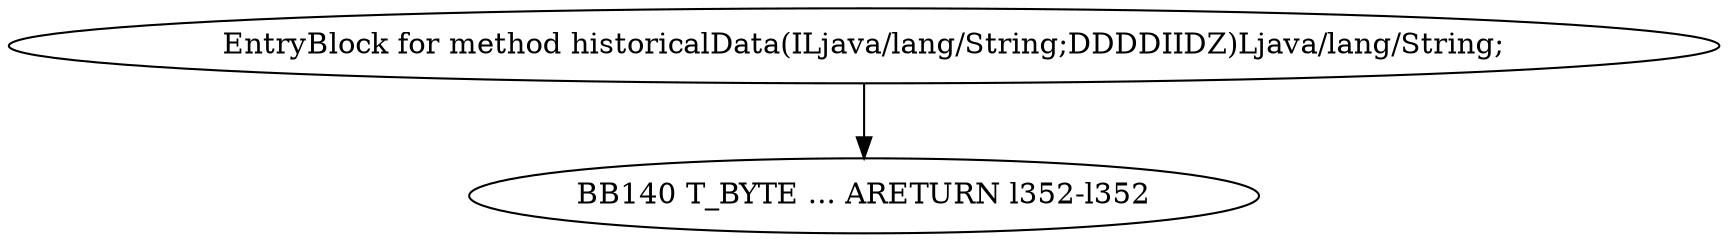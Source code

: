 digraph G {
  1 [ label="BB140 T_BYTE ... ARETURN l352-l352" ];
  2 [ label="EntryBlock for method historicalData(ILjava/lang/String;DDDDIIDZ)Ljava/lang/String;" ];
  2 -> 1 [ label="" ];
}
